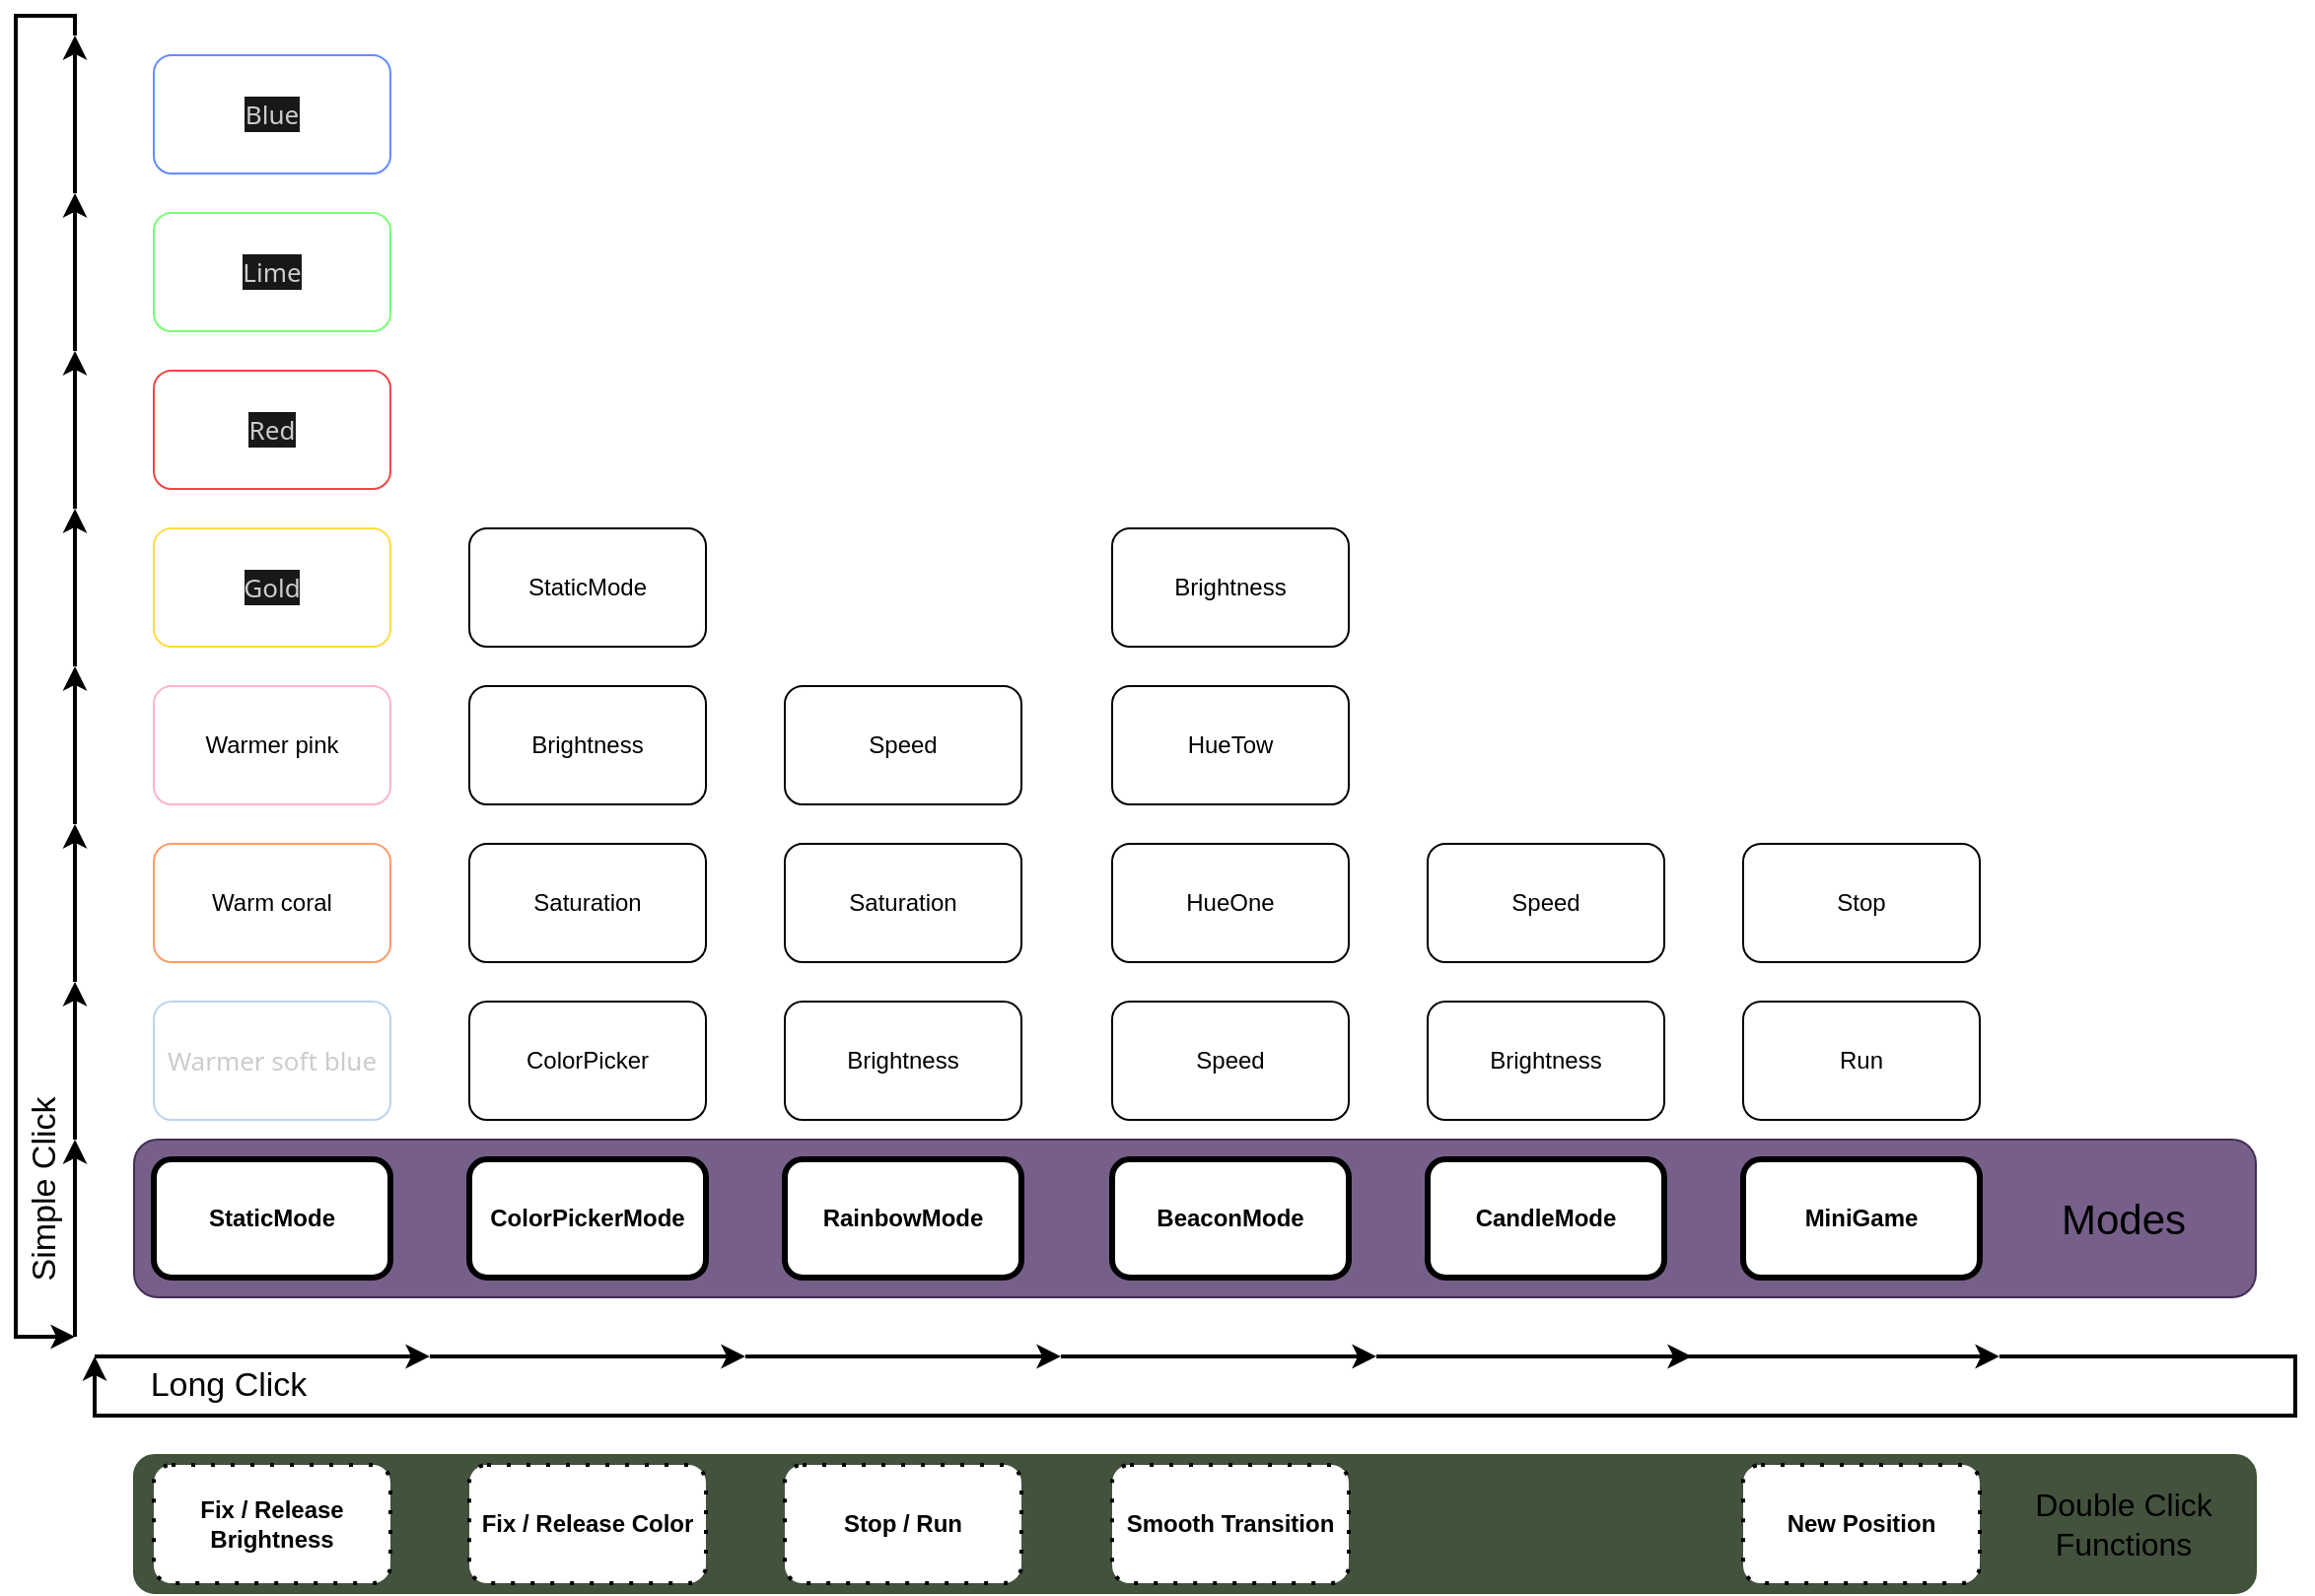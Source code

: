 <mxfile version="25.0.1">
  <diagram name="Modes" id="Ry-_pP2KJAGCeFmNwcFa">
    <mxGraphModel dx="1434" dy="838" grid="1" gridSize="10" guides="1" tooltips="1" connect="1" arrows="1" fold="1" page="1" pageScale="1" pageWidth="1654" pageHeight="1169" math="0" shadow="0">
      <root>
        <mxCell id="0" />
        <mxCell id="1" parent="0" />
        <mxCell id="GEax9f0YG3V9ZWDFnGJi-71" value="" style="rounded=1;whiteSpace=wrap;html=1;strokeWidth=1;fontStyle=1;fillColor=#42523C;fontColor=#ffffff;strokeColor=#3A5431;" parent="1" vertex="1">
          <mxGeometry x="144" y="970" width="1076" height="70" as="geometry" />
        </mxCell>
        <mxCell id="GEax9f0YG3V9ZWDFnGJi-68" value="" style="rounded=1;whiteSpace=wrap;html=1;strokeWidth=1;fontStyle=1;fillColor=#76608a;fontColor=#ffffff;strokeColor=#432D57;" parent="1" vertex="1">
          <mxGeometry x="144" y="810" width="1076" height="80" as="geometry" />
        </mxCell>
        <mxCell id="GEax9f0YG3V9ZWDFnGJi-1" value="StaticMode" style="rounded=1;whiteSpace=wrap;html=1;strokeWidth=3;fontStyle=1" parent="1" vertex="1">
          <mxGeometry x="154" y="820" width="120" height="60" as="geometry" />
        </mxCell>
        <mxCell id="GEax9f0YG3V9ZWDFnGJi-2" value="ColorPickerMode" style="rounded=1;whiteSpace=wrap;html=1;strokeWidth=3;fontStyle=1" parent="1" vertex="1">
          <mxGeometry x="314" y="820" width="120" height="60" as="geometry" />
        </mxCell>
        <mxCell id="GEax9f0YG3V9ZWDFnGJi-3" value="RainbowMode" style="rounded=1;whiteSpace=wrap;html=1;strokeWidth=3;fontStyle=1" parent="1" vertex="1">
          <mxGeometry x="474" y="820" width="120" height="60" as="geometry" />
        </mxCell>
        <mxCell id="GEax9f0YG3V9ZWDFnGJi-4" value="CandleMode" style="rounded=1;whiteSpace=wrap;html=1;strokeWidth=3;fontStyle=1" parent="1" vertex="1">
          <mxGeometry x="800" y="820" width="120" height="60" as="geometry" />
        </mxCell>
        <mxCell id="GEax9f0YG3V9ZWDFnGJi-5" value="MiniGame" style="rounded=1;whiteSpace=wrap;html=1;strokeWidth=3;fontStyle=1" parent="1" vertex="1">
          <mxGeometry x="960" y="820" width="120" height="60" as="geometry" />
        </mxCell>
        <mxCell id="GEax9f0YG3V9ZWDFnGJi-6" value="&lt;div style=&quot;text-align: left;&quot;&gt;&lt;font face=&quot;system-ui, Ubuntu, Droid Sans, sans-serif&quot; color=&quot;#cccccc&quot;&gt;&lt;span style=&quot;font-size: 13px;&quot;&gt;Warmer soft blue&lt;/span&gt;&lt;/font&gt;&lt;br&gt;&lt;/div&gt;" style="rounded=1;whiteSpace=wrap;html=1;strokeWidth=1;strokeColor=#BED2F0;" parent="1" vertex="1">
          <mxGeometry x="154" y="740" width="120" height="60" as="geometry" />
        </mxCell>
        <mxCell id="GEax9f0YG3V9ZWDFnGJi-7" value="Warm coral" style="rounded=1;whiteSpace=wrap;html=1;strokeWidth=1;strokeColor=#FF9B69;" parent="1" vertex="1">
          <mxGeometry x="154" y="660" width="120" height="60" as="geometry" />
        </mxCell>
        <mxCell id="GEax9f0YG3V9ZWDFnGJi-8" value="Warmer pink" style="rounded=1;whiteSpace=wrap;html=1;strokeWidth=1;strokeColor=#FFB4C8;" parent="1" vertex="1">
          <mxGeometry x="154" y="580" width="120" height="60" as="geometry" />
        </mxCell>
        <mxCell id="GEax9f0YG3V9ZWDFnGJi-9" value="&lt;span style=&quot;color: rgb(204, 204, 204); font-family: system-ui, Ubuntu, &amp;quot;Droid Sans&amp;quot;, sans-serif; font-size: 13px; text-align: left; background-color: rgb(24, 24, 24);&quot;&gt;Gold&lt;/span&gt;" style="rounded=1;whiteSpace=wrap;html=1;strokeWidth=1;strokeColor=#FFDC46;" parent="1" vertex="1">
          <mxGeometry x="154" y="500" width="120" height="60" as="geometry" />
        </mxCell>
        <mxCell id="GEax9f0YG3V9ZWDFnGJi-10" value="&lt;span style=&quot;color: rgb(204, 204, 204); font-family: system-ui, Ubuntu, &amp;quot;Droid Sans&amp;quot;, sans-serif; font-size: 13px; text-align: left; background-color: rgb(24, 24, 24);&quot;&gt;Red&lt;/span&gt;" style="rounded=1;whiteSpace=wrap;html=1;strokeWidth=1;strokeColor=#F04646;" parent="1" vertex="1">
          <mxGeometry x="154" y="420" width="120" height="60" as="geometry" />
        </mxCell>
        <mxCell id="GEax9f0YG3V9ZWDFnGJi-11" value="&lt;span style=&quot;color: rgb(204, 204, 204); font-family: system-ui, Ubuntu, &amp;quot;Droid Sans&amp;quot;, sans-serif; font-size: 13px; text-align: left; background-color: rgb(24, 24, 24);&quot;&gt;Lime&lt;/span&gt;" style="rounded=1;whiteSpace=wrap;html=1;strokeWidth=1;strokeColor=#78FF78;" parent="1" vertex="1">
          <mxGeometry x="154" y="340" width="120" height="60" as="geometry" />
        </mxCell>
        <mxCell id="GEax9f0YG3V9ZWDFnGJi-12" value="&lt;span style=&quot;color: rgb(204, 204, 204); font-family: system-ui, Ubuntu, &amp;quot;Droid Sans&amp;quot;, sans-serif; font-size: 13px; text-align: left; background-color: rgb(24, 24, 24);&quot;&gt;Blue&lt;/span&gt;" style="rounded=1;whiteSpace=wrap;html=1;strokeWidth=1;strokeColor=#648CFF;" parent="1" vertex="1">
          <mxGeometry x="154" y="260" width="120" height="60" as="geometry" />
        </mxCell>
        <mxCell id="GEax9f0YG3V9ZWDFnGJi-14" value="ColorPicker" style="rounded=1;whiteSpace=wrap;html=1;strokeWidth=1;" parent="1" vertex="1">
          <mxGeometry x="314" y="740" width="120" height="60" as="geometry" />
        </mxCell>
        <mxCell id="GEax9f0YG3V9ZWDFnGJi-15" value="Saturation" style="rounded=1;whiteSpace=wrap;html=1;strokeWidth=1;" parent="1" vertex="1">
          <mxGeometry x="314" y="660" width="120" height="60" as="geometry" />
        </mxCell>
        <mxCell id="GEax9f0YG3V9ZWDFnGJi-16" value="Brightness" style="rounded=1;whiteSpace=wrap;html=1;strokeWidth=1;strokeColor=default;" parent="1" vertex="1">
          <mxGeometry x="314" y="580" width="120" height="60" as="geometry" />
        </mxCell>
        <mxCell id="GEax9f0YG3V9ZWDFnGJi-17" value="StaticMode" style="rounded=1;whiteSpace=wrap;html=1;strokeWidth=1;" parent="1" vertex="1">
          <mxGeometry x="314" y="500" width="120" height="60" as="geometry" />
        </mxCell>
        <mxCell id="GEax9f0YG3V9ZWDFnGJi-22" value="Brightness" style="rounded=1;whiteSpace=wrap;html=1;strokeWidth=1;strokeColor=default;" parent="1" vertex="1">
          <mxGeometry x="474" y="740" width="120" height="60" as="geometry" />
        </mxCell>
        <mxCell id="GEax9f0YG3V9ZWDFnGJi-23" value="Saturation" style="rounded=1;whiteSpace=wrap;html=1;strokeWidth=1;" parent="1" vertex="1">
          <mxGeometry x="474" y="660" width="120" height="60" as="geometry" />
        </mxCell>
        <mxCell id="GEax9f0YG3V9ZWDFnGJi-24" value="Speed" style="rounded=1;whiteSpace=wrap;html=1;strokeWidth=1;" parent="1" vertex="1">
          <mxGeometry x="474" y="580" width="120" height="60" as="geometry" />
        </mxCell>
        <mxCell id="GEax9f0YG3V9ZWDFnGJi-30" value="Brightness" style="rounded=1;whiteSpace=wrap;html=1;strokeWidth=1;strokeColor=default;" parent="1" vertex="1">
          <mxGeometry x="800" y="740" width="120" height="60" as="geometry" />
        </mxCell>
        <mxCell id="GEax9f0YG3V9ZWDFnGJi-31" value="Speed" style="rounded=1;whiteSpace=wrap;html=1;strokeWidth=1;" parent="1" vertex="1">
          <mxGeometry x="800" y="660" width="120" height="60" as="geometry" />
        </mxCell>
        <mxCell id="GEax9f0YG3V9ZWDFnGJi-38" value="Run" style="rounded=1;whiteSpace=wrap;html=1;strokeWidth=1;" parent="1" vertex="1">
          <mxGeometry x="960" y="740" width="120" height="60" as="geometry" />
        </mxCell>
        <mxCell id="GEax9f0YG3V9ZWDFnGJi-39" value="Stop" style="rounded=1;whiteSpace=wrap;html=1;strokeWidth=1;" parent="1" vertex="1">
          <mxGeometry x="960" y="660" width="120" height="60" as="geometry" />
        </mxCell>
        <mxCell id="GEax9f0YG3V9ZWDFnGJi-47" value="Fix / Release Color" style="rounded=1;whiteSpace=wrap;html=1;strokeWidth=2;fontStyle=1;dashed=1;dashPattern=1 4;" parent="1" vertex="1">
          <mxGeometry x="314" y="975" width="120" height="60" as="geometry" />
        </mxCell>
        <mxCell id="GEax9f0YG3V9ZWDFnGJi-48" value="Stop / Run" style="rounded=1;whiteSpace=wrap;html=1;strokeWidth=2;fontStyle=1;dashed=1;dashPattern=1 4;" parent="1" vertex="1">
          <mxGeometry x="474" y="975" width="120" height="60" as="geometry" />
        </mxCell>
        <mxCell id="GEax9f0YG3V9ZWDFnGJi-51" value="" style="endArrow=classic;html=1;rounded=0;strokeWidth=2;" parent="1" edge="1">
          <mxGeometry width="50" height="50" relative="1" as="geometry">
            <mxPoint x="124" y="920" as="sourcePoint" />
            <mxPoint x="294" y="920" as="targetPoint" />
          </mxGeometry>
        </mxCell>
        <mxCell id="GEax9f0YG3V9ZWDFnGJi-52" value="" style="endArrow=classic;html=1;rounded=0;strokeWidth=2;" parent="1" edge="1">
          <mxGeometry width="50" height="50" relative="1" as="geometry">
            <mxPoint x="114" y="910" as="sourcePoint" />
            <mxPoint x="114" y="810" as="targetPoint" />
          </mxGeometry>
        </mxCell>
        <mxCell id="GEax9f0YG3V9ZWDFnGJi-53" value="Long Click" style="text;html=1;align=center;verticalAlign=middle;whiteSpace=wrap;rounded=0;fontSize=17;" parent="1" vertex="1">
          <mxGeometry x="144" y="920" width="96" height="30" as="geometry" />
        </mxCell>
        <mxCell id="GEax9f0YG3V9ZWDFnGJi-54" value="Simple Click" style="text;html=1;align=center;verticalAlign=middle;whiteSpace=wrap;rounded=0;fontSize=17;rotation=-90;" parent="1" vertex="1">
          <mxGeometry x="44" y="820" width="110" height="30" as="geometry" />
        </mxCell>
        <mxCell id="GEax9f0YG3V9ZWDFnGJi-55" value="" style="endArrow=classic;html=1;rounded=0;strokeWidth=2;" parent="1" edge="1">
          <mxGeometry width="50" height="50" relative="1" as="geometry">
            <mxPoint x="294" y="920" as="sourcePoint" />
            <mxPoint x="454" y="920" as="targetPoint" />
          </mxGeometry>
        </mxCell>
        <mxCell id="GEax9f0YG3V9ZWDFnGJi-56" value="" style="endArrow=classic;html=1;rounded=0;strokeWidth=2;" parent="1" edge="1">
          <mxGeometry width="50" height="50" relative="1" as="geometry">
            <mxPoint x="454" y="920" as="sourcePoint" />
            <mxPoint x="614" y="920" as="targetPoint" />
          </mxGeometry>
        </mxCell>
        <mxCell id="GEax9f0YG3V9ZWDFnGJi-57" value="" style="endArrow=classic;html=1;rounded=0;strokeWidth=2;" parent="1" edge="1">
          <mxGeometry width="50" height="50" relative="1" as="geometry">
            <mxPoint x="614" y="920" as="sourcePoint" />
            <mxPoint x="774" y="920" as="targetPoint" />
          </mxGeometry>
        </mxCell>
        <mxCell id="GEax9f0YG3V9ZWDFnGJi-58" value="" style="endArrow=classic;html=1;rounded=0;strokeWidth=2;" parent="1" edge="1">
          <mxGeometry width="50" height="50" relative="1" as="geometry">
            <mxPoint x="774" y="920" as="sourcePoint" />
            <mxPoint x="934" y="920" as="targetPoint" />
          </mxGeometry>
        </mxCell>
        <mxCell id="GEax9f0YG3V9ZWDFnGJi-59" value="" style="endArrow=classic;html=1;rounded=0;strokeWidth=2;" parent="1" edge="1">
          <mxGeometry width="50" height="50" relative="1" as="geometry">
            <mxPoint x="114" y="810" as="sourcePoint" />
            <mxPoint x="114" y="730" as="targetPoint" />
          </mxGeometry>
        </mxCell>
        <mxCell id="GEax9f0YG3V9ZWDFnGJi-60" value="" style="endArrow=classic;html=1;rounded=0;strokeWidth=2;" parent="1" edge="1">
          <mxGeometry width="50" height="50" relative="1" as="geometry">
            <mxPoint x="114" y="730" as="sourcePoint" />
            <mxPoint x="114" y="650" as="targetPoint" />
          </mxGeometry>
        </mxCell>
        <mxCell id="GEax9f0YG3V9ZWDFnGJi-61" value="" style="endArrow=classic;html=1;rounded=0;strokeWidth=2;" parent="1" edge="1">
          <mxGeometry width="50" height="50" relative="1" as="geometry">
            <mxPoint x="114" y="650" as="sourcePoint" />
            <mxPoint x="114" y="570" as="targetPoint" />
          </mxGeometry>
        </mxCell>
        <mxCell id="GEax9f0YG3V9ZWDFnGJi-62" value="" style="endArrow=classic;html=1;rounded=0;strokeWidth=2;" parent="1" edge="1">
          <mxGeometry width="50" height="50" relative="1" as="geometry">
            <mxPoint x="114" y="570" as="sourcePoint" />
            <mxPoint x="114" y="490" as="targetPoint" />
          </mxGeometry>
        </mxCell>
        <mxCell id="GEax9f0YG3V9ZWDFnGJi-63" value="" style="endArrow=classic;html=1;rounded=0;strokeWidth=2;" parent="1" edge="1">
          <mxGeometry width="50" height="50" relative="1" as="geometry">
            <mxPoint x="114" y="490" as="sourcePoint" />
            <mxPoint x="114" y="410" as="targetPoint" />
          </mxGeometry>
        </mxCell>
        <mxCell id="GEax9f0YG3V9ZWDFnGJi-64" value="" style="endArrow=classic;html=1;rounded=0;strokeWidth=2;" parent="1" edge="1">
          <mxGeometry width="50" height="50" relative="1" as="geometry">
            <mxPoint x="114" y="410" as="sourcePoint" />
            <mxPoint x="114" y="330" as="targetPoint" />
          </mxGeometry>
        </mxCell>
        <mxCell id="GEax9f0YG3V9ZWDFnGJi-65" value="" style="endArrow=classic;html=1;rounded=0;strokeWidth=2;" parent="1" edge="1">
          <mxGeometry width="50" height="50" relative="1" as="geometry">
            <mxPoint x="114" y="330" as="sourcePoint" />
            <mxPoint x="114" y="250" as="targetPoint" />
          </mxGeometry>
        </mxCell>
        <mxCell id="GEax9f0YG3V9ZWDFnGJi-66" value="" style="endArrow=classic;html=1;rounded=0;strokeWidth=2;" parent="1" edge="1">
          <mxGeometry width="50" height="50" relative="1" as="geometry">
            <mxPoint x="1090" y="920" as="sourcePoint" />
            <mxPoint x="124" y="920" as="targetPoint" />
            <Array as="points">
              <mxPoint x="1240" y="920" />
              <mxPoint x="1240" y="950" />
              <mxPoint x="124" y="950" />
            </Array>
          </mxGeometry>
        </mxCell>
        <mxCell id="GEax9f0YG3V9ZWDFnGJi-67" value="" style="endArrow=classic;html=1;rounded=0;strokeWidth=2;" parent="1" edge="1">
          <mxGeometry width="50" height="50" relative="1" as="geometry">
            <mxPoint x="114" y="250" as="sourcePoint" />
            <mxPoint x="114" y="910" as="targetPoint" />
            <Array as="points">
              <mxPoint x="114" y="240" />
              <mxPoint x="84" y="240" />
              <mxPoint x="84" y="910" />
            </Array>
          </mxGeometry>
        </mxCell>
        <mxCell id="GEax9f0YG3V9ZWDFnGJi-69" value="Modes" style="text;html=1;align=center;verticalAlign=middle;whiteSpace=wrap;rounded=0;fontSize=21;" parent="1" vertex="1">
          <mxGeometry x="1108" y="827.5" width="90" height="45" as="geometry" />
        </mxCell>
        <mxCell id="GEax9f0YG3V9ZWDFnGJi-72" value="Double Click Functions" style="text;html=1;align=center;verticalAlign=middle;whiteSpace=wrap;rounded=0;fontSize=16;" parent="1" vertex="1">
          <mxGeometry x="1086" y="975" width="134" height="60" as="geometry" />
        </mxCell>
        <mxCell id="GEax9f0YG3V9ZWDFnGJi-76" value="New Position" style="rounded=1;whiteSpace=wrap;html=1;strokeWidth=2;fontStyle=1;dashed=1;dashPattern=1 4;" parent="1" vertex="1">
          <mxGeometry x="960" y="975" width="120" height="60" as="geometry" />
        </mxCell>
        <mxCell id="2fsSO_iVuVxmVWxQoSv--1" value="Fix / Release Brightness" style="rounded=1;whiteSpace=wrap;html=1;strokeWidth=2;fontStyle=1;dashed=1;dashPattern=1 4;" vertex="1" parent="1">
          <mxGeometry x="154" y="975" width="120" height="60" as="geometry" />
        </mxCell>
        <mxCell id="2fsSO_iVuVxmVWxQoSv--2" value="BeaconMode" style="rounded=1;whiteSpace=wrap;html=1;strokeWidth=3;fontStyle=1" vertex="1" parent="1">
          <mxGeometry x="640" y="820" width="120" height="60" as="geometry" />
        </mxCell>
        <mxCell id="2fsSO_iVuVxmVWxQoSv--3" value="Speed" style="rounded=1;whiteSpace=wrap;html=1;strokeWidth=1;strokeColor=default;" vertex="1" parent="1">
          <mxGeometry x="640" y="740" width="120" height="60" as="geometry" />
        </mxCell>
        <mxCell id="2fsSO_iVuVxmVWxQoSv--4" value="HueOne" style="rounded=1;whiteSpace=wrap;html=1;strokeWidth=1;strokeColor=default;" vertex="1" parent="1">
          <mxGeometry x="640" y="660" width="120" height="60" as="geometry" />
        </mxCell>
        <mxCell id="2fsSO_iVuVxmVWxQoSv--5" value="HueTow" style="rounded=1;whiteSpace=wrap;html=1;strokeWidth=1;strokeColor=default;" vertex="1" parent="1">
          <mxGeometry x="640" y="580" width="120" height="60" as="geometry" />
        </mxCell>
        <mxCell id="2fsSO_iVuVxmVWxQoSv--6" value="Brightness" style="rounded=1;whiteSpace=wrap;html=1;strokeWidth=1;strokeColor=default;" vertex="1" parent="1">
          <mxGeometry x="640" y="500" width="120" height="60" as="geometry" />
        </mxCell>
        <mxCell id="2fsSO_iVuVxmVWxQoSv--7" value="Smooth Transition" style="rounded=1;whiteSpace=wrap;html=1;strokeWidth=2;fontStyle=1;dashed=1;dashPattern=1 4;" vertex="1" parent="1">
          <mxGeometry x="640" y="975" width="120" height="60" as="geometry" />
        </mxCell>
        <mxCell id="2fsSO_iVuVxmVWxQoSv--8" value="" style="endArrow=classic;html=1;rounded=0;strokeWidth=2;" edge="1" parent="1">
          <mxGeometry width="50" height="50" relative="1" as="geometry">
            <mxPoint x="930" y="920" as="sourcePoint" />
            <mxPoint x="1090" y="920" as="targetPoint" />
          </mxGeometry>
        </mxCell>
      </root>
    </mxGraphModel>
  </diagram>
</mxfile>
